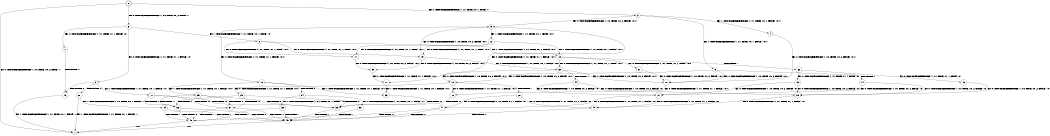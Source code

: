 digraph BCG {
size = "7, 10.5";
center = TRUE;
node [shape = circle];
0 [peripheries = 2];
0 -> 1 [label = "EX !0 !ATOMIC_EXCH_BRANCH (1, +0, TRUE, +0, 2, TRUE) !::"];
0 -> 2 [label = "EX !1 !ATOMIC_EXCH_BRANCH (1, +1, TRUE, +0, 1, TRUE) !::"];
0 -> 3 [label = "EX !0 !ATOMIC_EXCH_BRANCH (1, +0, TRUE, +0, 2, TRUE) !::"];
2 -> 4 [label = "EX !1 !ATOMIC_EXCH_BRANCH (1, +1, TRUE, +0, 1, FALSE) !:0:1:"];
2 -> 5 [label = "EX !0 !ATOMIC_EXCH_BRANCH (1, +0, TRUE, +0, 2, FALSE) !:0:1:"];
2 -> 6 [label = "EX !1 !ATOMIC_EXCH_BRANCH (1, +1, TRUE, +0, 1, FALSE) !:0:1:"];
3 -> 7 [label = "EX !0 !ATOMIC_EXCH_BRANCH (1, +1, TRUE, +1, 1, FALSE) !:0:"];
3 -> 8 [label = "EX !1 !ATOMIC_EXCH_BRANCH (1, +1, TRUE, +0, 1, TRUE) !:0:"];
3 -> 9 [label = "EX !0 !ATOMIC_EXCH_BRANCH (1, +1, TRUE, +1, 1, FALSE) !:0:"];
4 -> 10 [label = "EX !0 !ATOMIC_EXCH_BRANCH (1, +0, TRUE, +0, 2, FALSE) !:0:1:"];
5 -> 11 [label = "EX !0 !ATOMIC_EXCH_BRANCH (1, +1, TRUE, +1, 1, FALSE) !:0:1:"];
5 -> 12 [label = "EX !1 !ATOMIC_EXCH_BRANCH (1, +1, TRUE, +0, 1, TRUE) !:0:1:"];
5 -> 13 [label = "EX !0 !ATOMIC_EXCH_BRANCH (1, +1, TRUE, +1, 1, FALSE) !:0:1:"];
6 -> 10 [label = "EX !0 !ATOMIC_EXCH_BRANCH (1, +0, TRUE, +0, 2, FALSE) !:0:1:"];
6 -> 14 [label = "TERMINATE !1"];
6 -> 15 [label = "EX !0 !ATOMIC_EXCH_BRANCH (1, +0, TRUE, +0, 2, FALSE) !:0:1:"];
7 -> 16 [label = "TERMINATE !0"];
8 -> 17 [label = "EX !0 !ATOMIC_EXCH_BRANCH (1, +1, TRUE, +1, 1, TRUE) !:0:1:"];
8 -> 18 [label = "EX !1 !ATOMIC_EXCH_BRANCH (1, +1, TRUE, +0, 1, FALSE) !:0:1:"];
8 -> 19 [label = "EX !0 !ATOMIC_EXCH_BRANCH (1, +1, TRUE, +1, 1, TRUE) !:0:1:"];
9 -> 16 [label = "TERMINATE !0"];
9 -> 20 [label = "TERMINATE !0"];
9 -> 21 [label = "EX !1 !ATOMIC_EXCH_BRANCH (1, +1, TRUE, +0, 1, FALSE) !:0:"];
10 -> 22 [label = "EX !0 !ATOMIC_EXCH_BRANCH (1, +1, TRUE, +1, 1, FALSE) !:0:1:"];
11 -> 23 [label = "EX !1 !ATOMIC_EXCH_BRANCH (1, +1, TRUE, +0, 1, FALSE) !:0:1:"];
12 -> 17 [label = "EX !0 !ATOMIC_EXCH_BRANCH (1, +1, TRUE, +1, 1, TRUE) !:0:1:"];
12 -> 18 [label = "EX !1 !ATOMIC_EXCH_BRANCH (1, +1, TRUE, +0, 1, FALSE) !:0:1:"];
12 -> 19 [label = "EX !0 !ATOMIC_EXCH_BRANCH (1, +1, TRUE, +1, 1, TRUE) !:0:1:"];
13 -> 23 [label = "EX !1 !ATOMIC_EXCH_BRANCH (1, +1, TRUE, +0, 1, FALSE) !:0:1:"];
13 -> 24 [label = "TERMINATE !0"];
13 -> 25 [label = "EX !1 !ATOMIC_EXCH_BRANCH (1, +1, TRUE, +0, 1, FALSE) !:0:1:"];
14 -> 26 [label = "EX !0 !ATOMIC_EXCH_BRANCH (1, +0, TRUE, +0, 2, FALSE) !:0:"];
14 -> 27 [label = "EX !0 !ATOMIC_EXCH_BRANCH (1, +0, TRUE, +0, 2, FALSE) !:0:"];
15 -> 22 [label = "EX !0 !ATOMIC_EXCH_BRANCH (1, +1, TRUE, +1, 1, FALSE) !:0:1:"];
15 -> 28 [label = "TERMINATE !1"];
15 -> 29 [label = "EX !0 !ATOMIC_EXCH_BRANCH (1, +1, TRUE, +1, 1, FALSE) !:0:1:"];
16 -> 1 [label = "EX !1 !ATOMIC_EXCH_BRANCH (1, +1, TRUE, +0, 1, FALSE) !::"];
17 -> 30 [label = "EX !0 !ATOMIC_EXCH_BRANCH (1, +0, TRUE, +0, 2, FALSE) !:0:1:"];
18 -> 31 [label = "EX !0 !ATOMIC_EXCH_BRANCH (1, +1, TRUE, +1, 1, TRUE) !:0:1:"];
18 -> 32 [label = "TERMINATE !1"];
18 -> 33 [label = "EX !0 !ATOMIC_EXCH_BRANCH (1, +1, TRUE, +1, 1, TRUE) !:0:1:"];
19 -> 30 [label = "EX !0 !ATOMIC_EXCH_BRANCH (1, +0, TRUE, +0, 2, FALSE) !:0:1:"];
19 -> 33 [label = "EX !1 !ATOMIC_EXCH_BRANCH (1, +1, TRUE, +0, 1, FALSE) !:0:1:"];
19 -> 5 [label = "EX !0 !ATOMIC_EXCH_BRANCH (1, +0, TRUE, +0, 2, FALSE) !:0:1:"];
20 -> 1 [label = "EX !1 !ATOMIC_EXCH_BRANCH (1, +1, TRUE, +0, 1, FALSE) !::"];
20 -> 34 [label = "EX !1 !ATOMIC_EXCH_BRANCH (1, +1, TRUE, +0, 1, FALSE) !::"];
21 -> 35 [label = "TERMINATE !0"];
21 -> 36 [label = "TERMINATE !1"];
21 -> 37 [label = "TERMINATE !0"];
22 -> 35 [label = "TERMINATE !0"];
23 -> 35 [label = "TERMINATE !0"];
24 -> 38 [label = "EX !1 !ATOMIC_EXCH_BRANCH (1, +1, TRUE, +0, 1, FALSE) !:1:"];
24 -> 39 [label = "EX !1 !ATOMIC_EXCH_BRANCH (1, +1, TRUE, +0, 1, FALSE) !:1:"];
25 -> 35 [label = "TERMINATE !0"];
25 -> 36 [label = "TERMINATE !1"];
25 -> 37 [label = "TERMINATE !0"];
26 -> 40 [label = "EX !0 !ATOMIC_EXCH_BRANCH (1, +1, TRUE, +1, 1, FALSE) !:0:"];
27 -> 40 [label = "EX !0 !ATOMIC_EXCH_BRANCH (1, +1, TRUE, +1, 1, FALSE) !:0:"];
27 -> 41 [label = "EX !0 !ATOMIC_EXCH_BRANCH (1, +1, TRUE, +1, 1, FALSE) !:0:"];
28 -> 40 [label = "EX !0 !ATOMIC_EXCH_BRANCH (1, +1, TRUE, +1, 1, FALSE) !:0:"];
28 -> 41 [label = "EX !0 !ATOMIC_EXCH_BRANCH (1, +1, TRUE, +1, 1, FALSE) !:0:"];
29 -> 35 [label = "TERMINATE !0"];
29 -> 36 [label = "TERMINATE !1"];
29 -> 37 [label = "TERMINATE !0"];
30 -> 11 [label = "EX !0 !ATOMIC_EXCH_BRANCH (1, +1, TRUE, +1, 1, FALSE) !:0:1:"];
31 -> 10 [label = "EX !0 !ATOMIC_EXCH_BRANCH (1, +0, TRUE, +0, 2, FALSE) !:0:1:"];
32 -> 42 [label = "EX !0 !ATOMIC_EXCH_BRANCH (1, +1, TRUE, +1, 1, TRUE) !:0:"];
32 -> 43 [label = "EX !0 !ATOMIC_EXCH_BRANCH (1, +1, TRUE, +1, 1, TRUE) !:0:"];
33 -> 10 [label = "EX !0 !ATOMIC_EXCH_BRANCH (1, +0, TRUE, +0, 2, FALSE) !:0:1:"];
33 -> 44 [label = "TERMINATE !1"];
33 -> 15 [label = "EX !0 !ATOMIC_EXCH_BRANCH (1, +0, TRUE, +0, 2, FALSE) !:0:1:"];
34 -> 45 [label = "TERMINATE !1"];
34 -> 46 [label = "TERMINATE !1"];
35 -> 45 [label = "TERMINATE !1"];
36 -> 45 [label = "TERMINATE !0"];
36 -> 46 [label = "TERMINATE !0"];
37 -> 45 [label = "TERMINATE !1"];
37 -> 46 [label = "TERMINATE !1"];
38 -> 45 [label = "TERMINATE !1"];
39 -> 45 [label = "TERMINATE !1"];
39 -> 46 [label = "TERMINATE !1"];
40 -> 45 [label = "TERMINATE !0"];
41 -> 45 [label = "TERMINATE !0"];
41 -> 46 [label = "TERMINATE !0"];
42 -> 26 [label = "EX !0 !ATOMIC_EXCH_BRANCH (1, +0, TRUE, +0, 2, FALSE) !:0:"];
43 -> 26 [label = "EX !0 !ATOMIC_EXCH_BRANCH (1, +0, TRUE, +0, 2, FALSE) !:0:"];
43 -> 27 [label = "EX !0 !ATOMIC_EXCH_BRANCH (1, +0, TRUE, +0, 2, FALSE) !:0:"];
44 -> 26 [label = "EX !0 !ATOMIC_EXCH_BRANCH (1, +0, TRUE, +0, 2, FALSE) !:0:"];
44 -> 27 [label = "EX !0 !ATOMIC_EXCH_BRANCH (1, +0, TRUE, +0, 2, FALSE) !:0:"];
45 -> 1 [label = "exit"];
46 -> 1 [label = "exit"];
}
